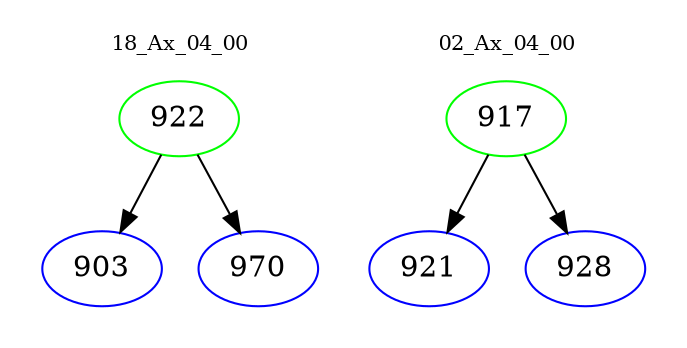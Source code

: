digraph{
subgraph cluster_0 {
color = white
label = "18_Ax_04_00";
fontsize=10;
T0_922 [label="922", color="green"]
T0_922 -> T0_903 [color="black"]
T0_903 [label="903", color="blue"]
T0_922 -> T0_970 [color="black"]
T0_970 [label="970", color="blue"]
}
subgraph cluster_1 {
color = white
label = "02_Ax_04_00";
fontsize=10;
T1_917 [label="917", color="green"]
T1_917 -> T1_921 [color="black"]
T1_921 [label="921", color="blue"]
T1_917 -> T1_928 [color="black"]
T1_928 [label="928", color="blue"]
}
}
